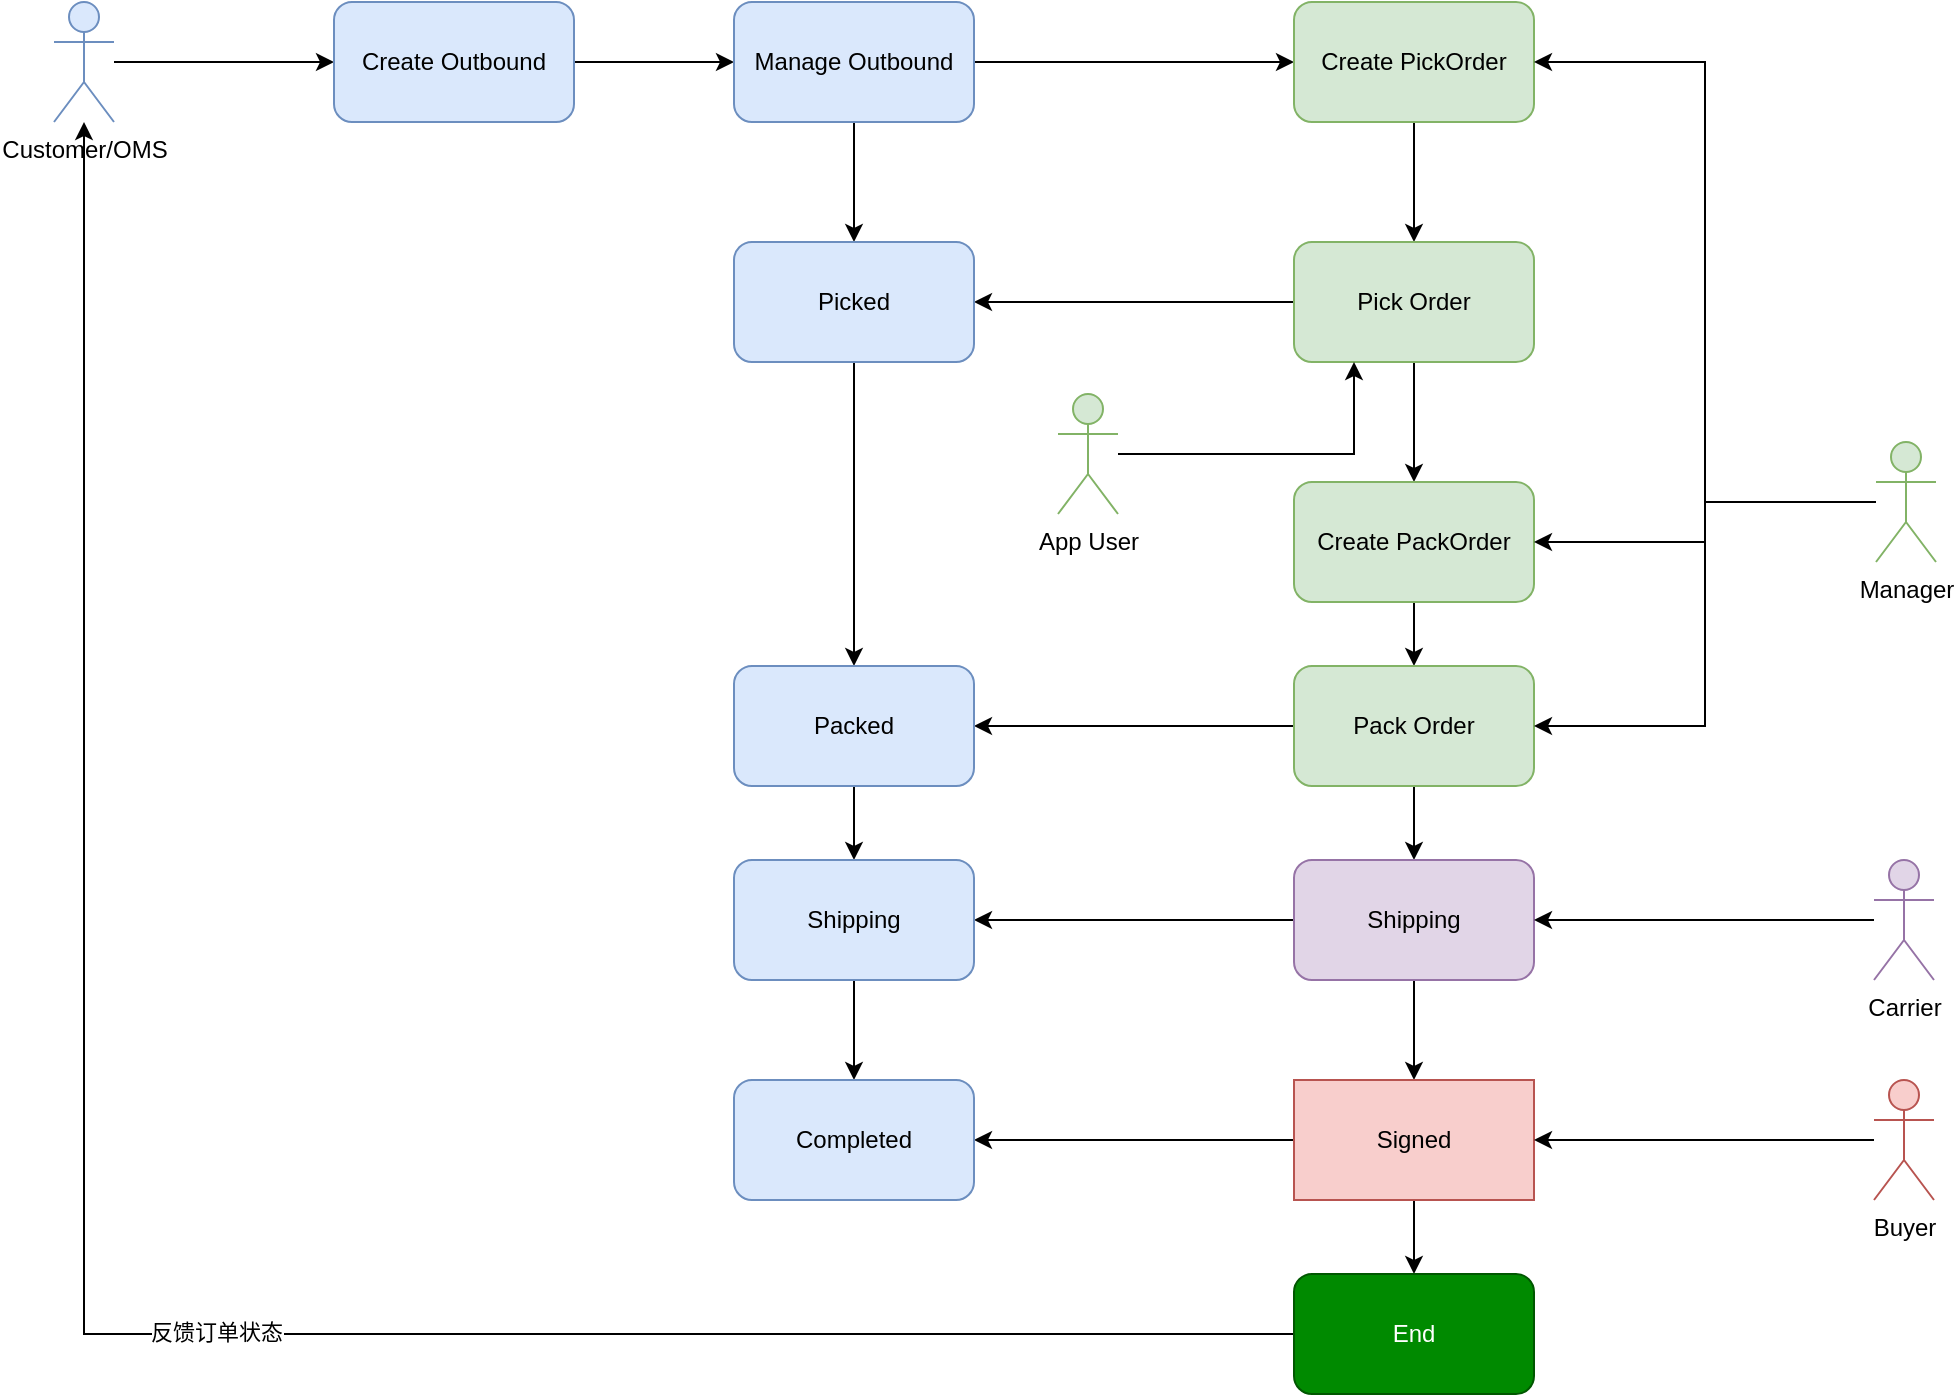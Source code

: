 <mxfile version="20.8.0" type="github">
  <diagram id="fhcsHntF9k8ksOuAykfT" name="第 1 页">
    <mxGraphModel dx="1434" dy="795" grid="1" gridSize="10" guides="1" tooltips="1" connect="1" arrows="1" fold="1" page="1" pageScale="1" pageWidth="827" pageHeight="1169" math="0" shadow="0">
      <root>
        <mxCell id="0" />
        <mxCell id="1" parent="0" />
        <mxCell id="sVg1SZFke6IAPuZJjDTQ-11" style="edgeStyle=orthogonalEdgeStyle;rounded=0;orthogonalLoop=1;jettySize=auto;html=1;entryX=0;entryY=0.5;entryDx=0;entryDy=0;" edge="1" parent="1" source="sVg1SZFke6IAPuZJjDTQ-1" target="sVg1SZFke6IAPuZJjDTQ-2">
          <mxGeometry relative="1" as="geometry" />
        </mxCell>
        <mxCell id="sVg1SZFke6IAPuZJjDTQ-1" value="Customer/OMS" style="shape=umlActor;verticalLabelPosition=bottom;verticalAlign=top;html=1;outlineConnect=0;fillColor=#dae8fc;strokeColor=#6c8ebf;" vertex="1" parent="1">
          <mxGeometry x="90" y="140" width="30" height="60" as="geometry" />
        </mxCell>
        <mxCell id="sVg1SZFke6IAPuZJjDTQ-12" style="edgeStyle=orthogonalEdgeStyle;rounded=0;orthogonalLoop=1;jettySize=auto;html=1;" edge="1" parent="1" source="sVg1SZFke6IAPuZJjDTQ-2" target="sVg1SZFke6IAPuZJjDTQ-3">
          <mxGeometry relative="1" as="geometry" />
        </mxCell>
        <mxCell id="sVg1SZFke6IAPuZJjDTQ-2" value="Create Outbound" style="rounded=1;whiteSpace=wrap;html=1;fillColor=#dae8fc;strokeColor=#6c8ebf;" vertex="1" parent="1">
          <mxGeometry x="230" y="140" width="120" height="60" as="geometry" />
        </mxCell>
        <mxCell id="sVg1SZFke6IAPuZJjDTQ-13" style="edgeStyle=orthogonalEdgeStyle;rounded=0;orthogonalLoop=1;jettySize=auto;html=1;entryX=0;entryY=0.5;entryDx=0;entryDy=0;" edge="1" parent="1" source="sVg1SZFke6IAPuZJjDTQ-3" target="sVg1SZFke6IAPuZJjDTQ-4">
          <mxGeometry relative="1" as="geometry" />
        </mxCell>
        <mxCell id="sVg1SZFke6IAPuZJjDTQ-37" style="edgeStyle=orthogonalEdgeStyle;rounded=0;orthogonalLoop=1;jettySize=auto;html=1;entryX=0.5;entryY=0;entryDx=0;entryDy=0;" edge="1" parent="1" source="sVg1SZFke6IAPuZJjDTQ-3" target="sVg1SZFke6IAPuZJjDTQ-31">
          <mxGeometry relative="1" as="geometry" />
        </mxCell>
        <mxCell id="sVg1SZFke6IAPuZJjDTQ-3" value="Manage Outbound" style="rounded=1;whiteSpace=wrap;html=1;fillColor=#dae8fc;strokeColor=#6c8ebf;" vertex="1" parent="1">
          <mxGeometry x="430" y="140" width="120" height="60" as="geometry" />
        </mxCell>
        <mxCell id="sVg1SZFke6IAPuZJjDTQ-14" style="edgeStyle=orthogonalEdgeStyle;rounded=0;orthogonalLoop=1;jettySize=auto;html=1;exitX=0.5;exitY=1;exitDx=0;exitDy=0;" edge="1" parent="1" source="sVg1SZFke6IAPuZJjDTQ-4" target="sVg1SZFke6IAPuZJjDTQ-5">
          <mxGeometry relative="1" as="geometry" />
        </mxCell>
        <mxCell id="sVg1SZFke6IAPuZJjDTQ-4" value="Create PickOrder" style="rounded=1;whiteSpace=wrap;html=1;fillColor=#d5e8d4;strokeColor=#82b366;" vertex="1" parent="1">
          <mxGeometry x="710" y="140" width="120" height="60" as="geometry" />
        </mxCell>
        <mxCell id="sVg1SZFke6IAPuZJjDTQ-15" style="edgeStyle=orthogonalEdgeStyle;rounded=0;orthogonalLoop=1;jettySize=auto;html=1;entryX=0.5;entryY=0;entryDx=0;entryDy=0;" edge="1" parent="1" source="sVg1SZFke6IAPuZJjDTQ-5" target="sVg1SZFke6IAPuZJjDTQ-6">
          <mxGeometry relative="1" as="geometry" />
        </mxCell>
        <mxCell id="sVg1SZFke6IAPuZJjDTQ-32" style="edgeStyle=orthogonalEdgeStyle;rounded=0;orthogonalLoop=1;jettySize=auto;html=1;entryX=1;entryY=0.5;entryDx=0;entryDy=0;" edge="1" parent="1" source="sVg1SZFke6IAPuZJjDTQ-5" target="sVg1SZFke6IAPuZJjDTQ-31">
          <mxGeometry relative="1" as="geometry" />
        </mxCell>
        <mxCell id="sVg1SZFke6IAPuZJjDTQ-5" value="Pick Order" style="rounded=1;whiteSpace=wrap;html=1;fillColor=#d5e8d4;strokeColor=#82b366;" vertex="1" parent="1">
          <mxGeometry x="710" y="260" width="120" height="60" as="geometry" />
        </mxCell>
        <mxCell id="sVg1SZFke6IAPuZJjDTQ-16" style="edgeStyle=orthogonalEdgeStyle;rounded=0;orthogonalLoop=1;jettySize=auto;html=1;" edge="1" parent="1" source="sVg1SZFke6IAPuZJjDTQ-6" target="sVg1SZFke6IAPuZJjDTQ-7">
          <mxGeometry relative="1" as="geometry" />
        </mxCell>
        <mxCell id="sVg1SZFke6IAPuZJjDTQ-6" value="Create PackOrder" style="rounded=1;whiteSpace=wrap;html=1;fillColor=#d5e8d4;strokeColor=#82b366;" vertex="1" parent="1">
          <mxGeometry x="710" y="380" width="120" height="60" as="geometry" />
        </mxCell>
        <mxCell id="sVg1SZFke6IAPuZJjDTQ-17" style="edgeStyle=orthogonalEdgeStyle;rounded=0;orthogonalLoop=1;jettySize=auto;html=1;exitX=0.5;exitY=1;exitDx=0;exitDy=0;" edge="1" parent="1" source="sVg1SZFke6IAPuZJjDTQ-7" target="sVg1SZFke6IAPuZJjDTQ-8">
          <mxGeometry relative="1" as="geometry" />
        </mxCell>
        <mxCell id="sVg1SZFke6IAPuZJjDTQ-41" style="edgeStyle=orthogonalEdgeStyle;rounded=0;orthogonalLoop=1;jettySize=auto;html=1;entryX=1;entryY=0.5;entryDx=0;entryDy=0;" edge="1" parent="1" source="sVg1SZFke6IAPuZJjDTQ-7" target="sVg1SZFke6IAPuZJjDTQ-34">
          <mxGeometry relative="1" as="geometry" />
        </mxCell>
        <mxCell id="sVg1SZFke6IAPuZJjDTQ-7" value="Pack Order" style="rounded=1;whiteSpace=wrap;html=1;fillColor=#d5e8d4;strokeColor=#82b366;" vertex="1" parent="1">
          <mxGeometry x="710" y="472" width="120" height="60" as="geometry" />
        </mxCell>
        <mxCell id="sVg1SZFke6IAPuZJjDTQ-18" style="edgeStyle=orthogonalEdgeStyle;rounded=0;orthogonalLoop=1;jettySize=auto;html=1;" edge="1" parent="1" source="sVg1SZFke6IAPuZJjDTQ-8" target="sVg1SZFke6IAPuZJjDTQ-9">
          <mxGeometry relative="1" as="geometry" />
        </mxCell>
        <mxCell id="sVg1SZFke6IAPuZJjDTQ-42" style="edgeStyle=orthogonalEdgeStyle;rounded=0;orthogonalLoop=1;jettySize=auto;html=1;entryX=1;entryY=0.5;entryDx=0;entryDy=0;" edge="1" parent="1" source="sVg1SZFke6IAPuZJjDTQ-8" target="sVg1SZFke6IAPuZJjDTQ-35">
          <mxGeometry relative="1" as="geometry" />
        </mxCell>
        <mxCell id="sVg1SZFke6IAPuZJjDTQ-8" value="Shipping" style="rounded=1;whiteSpace=wrap;html=1;fillColor=#e1d5e7;strokeColor=#9673a6;" vertex="1" parent="1">
          <mxGeometry x="710" y="569" width="120" height="60" as="geometry" />
        </mxCell>
        <mxCell id="sVg1SZFke6IAPuZJjDTQ-19" style="edgeStyle=orthogonalEdgeStyle;rounded=0;orthogonalLoop=1;jettySize=auto;html=1;entryX=0.5;entryY=0;entryDx=0;entryDy=0;" edge="1" parent="1" source="sVg1SZFke6IAPuZJjDTQ-9" target="sVg1SZFke6IAPuZJjDTQ-10">
          <mxGeometry relative="1" as="geometry" />
        </mxCell>
        <mxCell id="sVg1SZFke6IAPuZJjDTQ-43" style="edgeStyle=orthogonalEdgeStyle;rounded=0;orthogonalLoop=1;jettySize=auto;html=1;entryX=1;entryY=0.5;entryDx=0;entryDy=0;" edge="1" parent="1" source="sVg1SZFke6IAPuZJjDTQ-9" target="sVg1SZFke6IAPuZJjDTQ-36">
          <mxGeometry relative="1" as="geometry" />
        </mxCell>
        <mxCell id="sVg1SZFke6IAPuZJjDTQ-9" value="Signed" style="rounded=0;whiteSpace=wrap;html=1;fillColor=#f8cecc;strokeColor=#b85450;" vertex="1" parent="1">
          <mxGeometry x="710" y="679" width="120" height="60" as="geometry" />
        </mxCell>
        <mxCell id="sVg1SZFke6IAPuZJjDTQ-44" style="edgeStyle=orthogonalEdgeStyle;rounded=0;orthogonalLoop=1;jettySize=auto;html=1;" edge="1" parent="1" source="sVg1SZFke6IAPuZJjDTQ-10" target="sVg1SZFke6IAPuZJjDTQ-1">
          <mxGeometry relative="1" as="geometry" />
        </mxCell>
        <mxCell id="sVg1SZFke6IAPuZJjDTQ-45" value="反馈订单状态" style="edgeLabel;html=1;align=center;verticalAlign=middle;resizable=0;points=[];" vertex="1" connectable="0" parent="sVg1SZFke6IAPuZJjDTQ-44">
          <mxGeometry x="-0.11" y="-1" relative="1" as="geometry">
            <mxPoint as="offset" />
          </mxGeometry>
        </mxCell>
        <mxCell id="sVg1SZFke6IAPuZJjDTQ-10" value="End" style="rounded=1;whiteSpace=wrap;html=1;fillColor=#008a00;strokeColor=#005700;fontColor=#ffffff;" vertex="1" parent="1">
          <mxGeometry x="710" y="776" width="120" height="60" as="geometry" />
        </mxCell>
        <mxCell id="sVg1SZFke6IAPuZJjDTQ-47" style="edgeStyle=orthogonalEdgeStyle;rounded=0;orthogonalLoop=1;jettySize=auto;html=1;entryX=0.25;entryY=1;entryDx=0;entryDy=0;" edge="1" parent="1" source="sVg1SZFke6IAPuZJjDTQ-20" target="sVg1SZFke6IAPuZJjDTQ-5">
          <mxGeometry relative="1" as="geometry" />
        </mxCell>
        <mxCell id="sVg1SZFke6IAPuZJjDTQ-20" value="App User" style="shape=umlActor;verticalLabelPosition=bottom;verticalAlign=top;html=1;outlineConnect=0;fillColor=#d5e8d4;strokeColor=#82b366;" vertex="1" parent="1">
          <mxGeometry x="592" y="336" width="30" height="60" as="geometry" />
        </mxCell>
        <mxCell id="sVg1SZFke6IAPuZJjDTQ-23" style="edgeStyle=orthogonalEdgeStyle;rounded=0;orthogonalLoop=1;jettySize=auto;html=1;entryX=1;entryY=0.5;entryDx=0;entryDy=0;" edge="1" parent="1" source="sVg1SZFke6IAPuZJjDTQ-21" target="sVg1SZFke6IAPuZJjDTQ-4">
          <mxGeometry relative="1" as="geometry" />
        </mxCell>
        <mxCell id="sVg1SZFke6IAPuZJjDTQ-24" style="edgeStyle=orthogonalEdgeStyle;rounded=0;orthogonalLoop=1;jettySize=auto;html=1;" edge="1" parent="1" source="sVg1SZFke6IAPuZJjDTQ-21" target="sVg1SZFke6IAPuZJjDTQ-6">
          <mxGeometry relative="1" as="geometry" />
        </mxCell>
        <mxCell id="sVg1SZFke6IAPuZJjDTQ-25" style="edgeStyle=orthogonalEdgeStyle;rounded=0;orthogonalLoop=1;jettySize=auto;html=1;entryX=1;entryY=0.5;entryDx=0;entryDy=0;" edge="1" parent="1" source="sVg1SZFke6IAPuZJjDTQ-21" target="sVg1SZFke6IAPuZJjDTQ-7">
          <mxGeometry relative="1" as="geometry" />
        </mxCell>
        <mxCell id="sVg1SZFke6IAPuZJjDTQ-21" value="Manager" style="shape=umlActor;verticalLabelPosition=bottom;verticalAlign=top;html=1;outlineConnect=0;fillColor=#d5e8d4;strokeColor=#82b366;" vertex="1" parent="1">
          <mxGeometry x="1001" y="360" width="30" height="60" as="geometry" />
        </mxCell>
        <mxCell id="sVg1SZFke6IAPuZJjDTQ-28" style="edgeStyle=orthogonalEdgeStyle;rounded=0;orthogonalLoop=1;jettySize=auto;html=1;entryX=1;entryY=0.5;entryDx=0;entryDy=0;" edge="1" parent="1" source="sVg1SZFke6IAPuZJjDTQ-26" target="sVg1SZFke6IAPuZJjDTQ-8">
          <mxGeometry relative="1" as="geometry" />
        </mxCell>
        <mxCell id="sVg1SZFke6IAPuZJjDTQ-26" value="Carrier" style="shape=umlActor;verticalLabelPosition=bottom;verticalAlign=top;html=1;outlineConnect=0;fillColor=#e1d5e7;strokeColor=#9673a6;" vertex="1" parent="1">
          <mxGeometry x="1000" y="569" width="30" height="60" as="geometry" />
        </mxCell>
        <mxCell id="sVg1SZFke6IAPuZJjDTQ-29" style="edgeStyle=orthogonalEdgeStyle;rounded=0;orthogonalLoop=1;jettySize=auto;html=1;" edge="1" parent="1" source="sVg1SZFke6IAPuZJjDTQ-27" target="sVg1SZFke6IAPuZJjDTQ-9">
          <mxGeometry relative="1" as="geometry" />
        </mxCell>
        <mxCell id="sVg1SZFke6IAPuZJjDTQ-27" value="Buyer" style="shape=umlActor;verticalLabelPosition=bottom;verticalAlign=top;html=1;outlineConnect=0;fillColor=#f8cecc;strokeColor=#b85450;" vertex="1" parent="1">
          <mxGeometry x="1000" y="679" width="30" height="60" as="geometry" />
        </mxCell>
        <mxCell id="sVg1SZFke6IAPuZJjDTQ-38" style="edgeStyle=orthogonalEdgeStyle;rounded=0;orthogonalLoop=1;jettySize=auto;html=1;entryX=0.5;entryY=0;entryDx=0;entryDy=0;" edge="1" parent="1" source="sVg1SZFke6IAPuZJjDTQ-31" target="sVg1SZFke6IAPuZJjDTQ-34">
          <mxGeometry relative="1" as="geometry" />
        </mxCell>
        <mxCell id="sVg1SZFke6IAPuZJjDTQ-31" value="Picked" style="rounded=1;whiteSpace=wrap;html=1;fillColor=#dae8fc;strokeColor=#6c8ebf;" vertex="1" parent="1">
          <mxGeometry x="430" y="260" width="120" height="60" as="geometry" />
        </mxCell>
        <mxCell id="sVg1SZFke6IAPuZJjDTQ-39" style="edgeStyle=orthogonalEdgeStyle;rounded=0;orthogonalLoop=1;jettySize=auto;html=1;" edge="1" parent="1" source="sVg1SZFke6IAPuZJjDTQ-34" target="sVg1SZFke6IAPuZJjDTQ-35">
          <mxGeometry relative="1" as="geometry" />
        </mxCell>
        <mxCell id="sVg1SZFke6IAPuZJjDTQ-34" value="Packed" style="rounded=1;whiteSpace=wrap;html=1;fillColor=#dae8fc;strokeColor=#6c8ebf;" vertex="1" parent="1">
          <mxGeometry x="430" y="472" width="120" height="60" as="geometry" />
        </mxCell>
        <mxCell id="sVg1SZFke6IAPuZJjDTQ-40" style="edgeStyle=orthogonalEdgeStyle;rounded=0;orthogonalLoop=1;jettySize=auto;html=1;" edge="1" parent="1" source="sVg1SZFke6IAPuZJjDTQ-35" target="sVg1SZFke6IAPuZJjDTQ-36">
          <mxGeometry relative="1" as="geometry" />
        </mxCell>
        <mxCell id="sVg1SZFke6IAPuZJjDTQ-35" value="Shipping" style="rounded=1;whiteSpace=wrap;html=1;fillColor=#dae8fc;strokeColor=#6c8ebf;" vertex="1" parent="1">
          <mxGeometry x="430" y="569" width="120" height="60" as="geometry" />
        </mxCell>
        <mxCell id="sVg1SZFke6IAPuZJjDTQ-36" value="Completed" style="rounded=1;whiteSpace=wrap;html=1;fillColor=#dae8fc;strokeColor=#6c8ebf;" vertex="1" parent="1">
          <mxGeometry x="430" y="679" width="120" height="60" as="geometry" />
        </mxCell>
      </root>
    </mxGraphModel>
  </diagram>
</mxfile>
